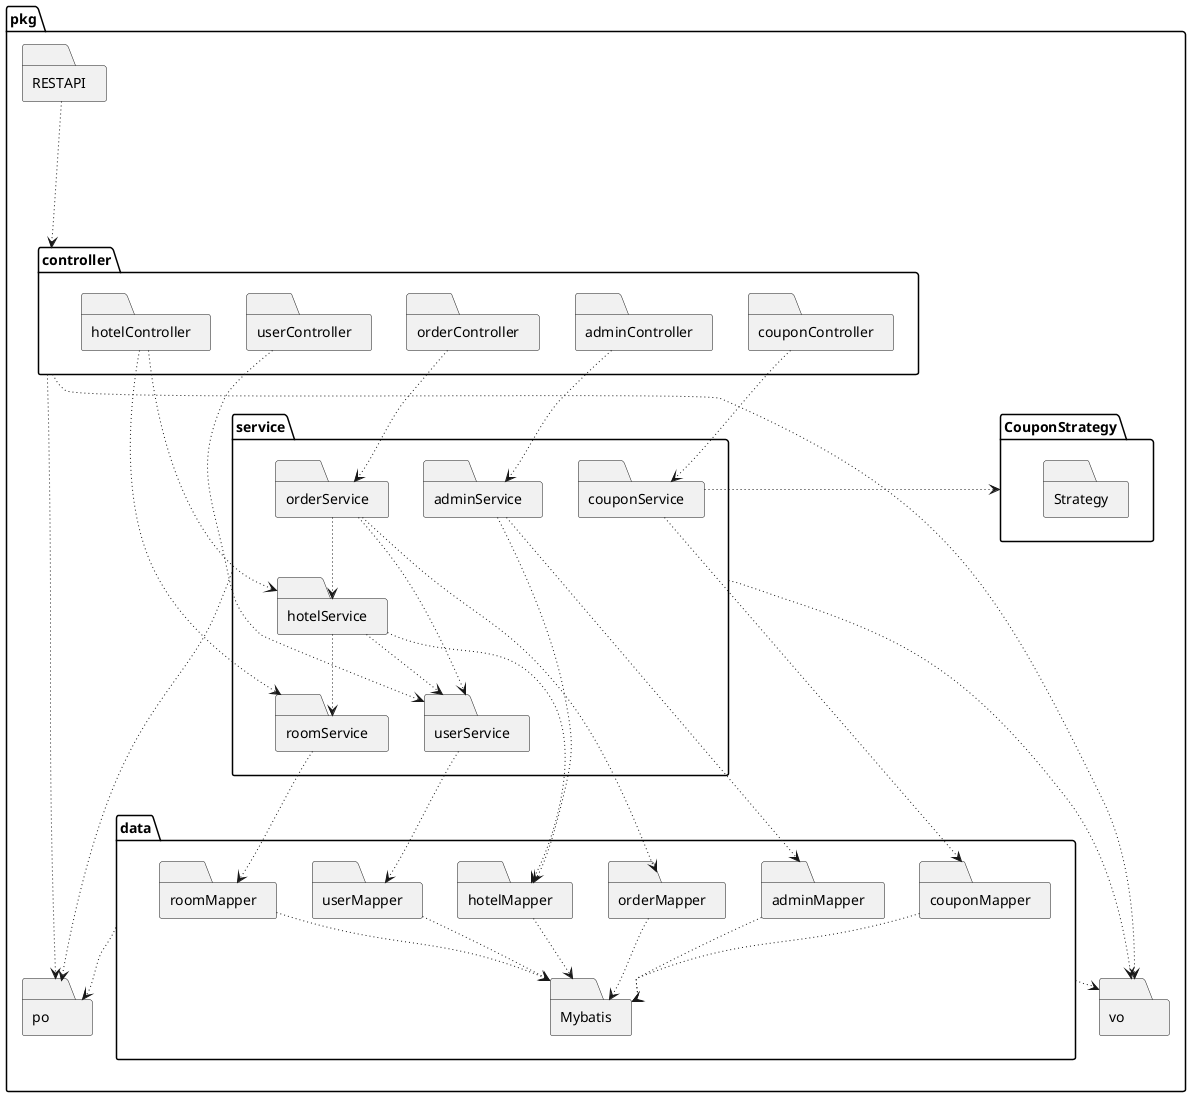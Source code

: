 @startuml

package pkg{
    folder RESTAPI{
    }
    package controller{
        folder adminController as ac
        folder couponController as cc
        folder hotelController as hc
        folder orderController as oc
        folder userController as uc
    }
    package service{
        folder adminService as As
        folder couponService as cs
        folder hotelService as hs
        folder roomService as rs
        folder orderService as os
        folder userService as us
    }
    package CouponStrategy{
        folder Strategy
    }
    package data{
        folder adminMapper as am
        folder couponMapper as cm
        folder hotelMapper as hm
        folder roomMapper as rm
        folder orderMapper as om
        folder userMapper as um
        folder Mybatis as m
    }
    folder po
    folder vo
}
RESTAPI ~~down~~> controller

controller ~down~> po
service ~down~> po
data ~down~> po

uc ~down~> us
oc ~down~> os
hc ~down~> hs
hc ~down~> rs
cc ~down~> cs
ac ~down~> As

us ~down~> um
os ~down~> om
os ~down~> us
os ~down~> hs
hs ~down~> hm
hs ~down~> rs
hs ~down~> us
cs ~down~> cm
rs ~down~> rm
cs ~left~> CouponStrategy
As ~down~> am
As ~down~> hm

rm ~down~> m
cm ~down~> m
am ~down~> m
hm ~down~> m
um ~down~> m
om ~down~> m


controller ~down~> vo
service ~down~> vo
data ~down~> vo

@enduml